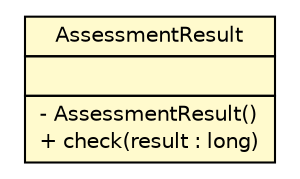 #!/usr/local/bin/dot
#
# Class diagram 
# Generated by UMLGraph version R5_6 (http://www.umlgraph.org/)
#

digraph G {
	edge [fontname="Helvetica",fontsize=10,labelfontname="Helvetica",labelfontsize=10];
	node [fontname="Helvetica",fontsize=10,shape=plaintext];
	nodesep=0.25;
	ranksep=0.5;
	// org.ietf.nea.pa.validate.rules.AssessmentResult
	c22651 [label=<<table title="org.ietf.nea.pa.validate.rules.AssessmentResult" border="0" cellborder="1" cellspacing="0" cellpadding="2" port="p" bgcolor="lemonChiffon" href="./AssessmentResult.html">
		<tr><td><table border="0" cellspacing="0" cellpadding="1">
<tr><td align="center" balign="center"> AssessmentResult </td></tr>
		</table></td></tr>
		<tr><td><table border="0" cellspacing="0" cellpadding="1">
<tr><td align="left" balign="left">  </td></tr>
		</table></td></tr>
		<tr><td><table border="0" cellspacing="0" cellpadding="1">
<tr><td align="left" balign="left"> - AssessmentResult() </td></tr>
<tr><td align="left" balign="left"> + check(result : long) </td></tr>
		</table></td></tr>
		</table>>, URL="./AssessmentResult.html", fontname="Helvetica", fontcolor="black", fontsize=10.0];
}

